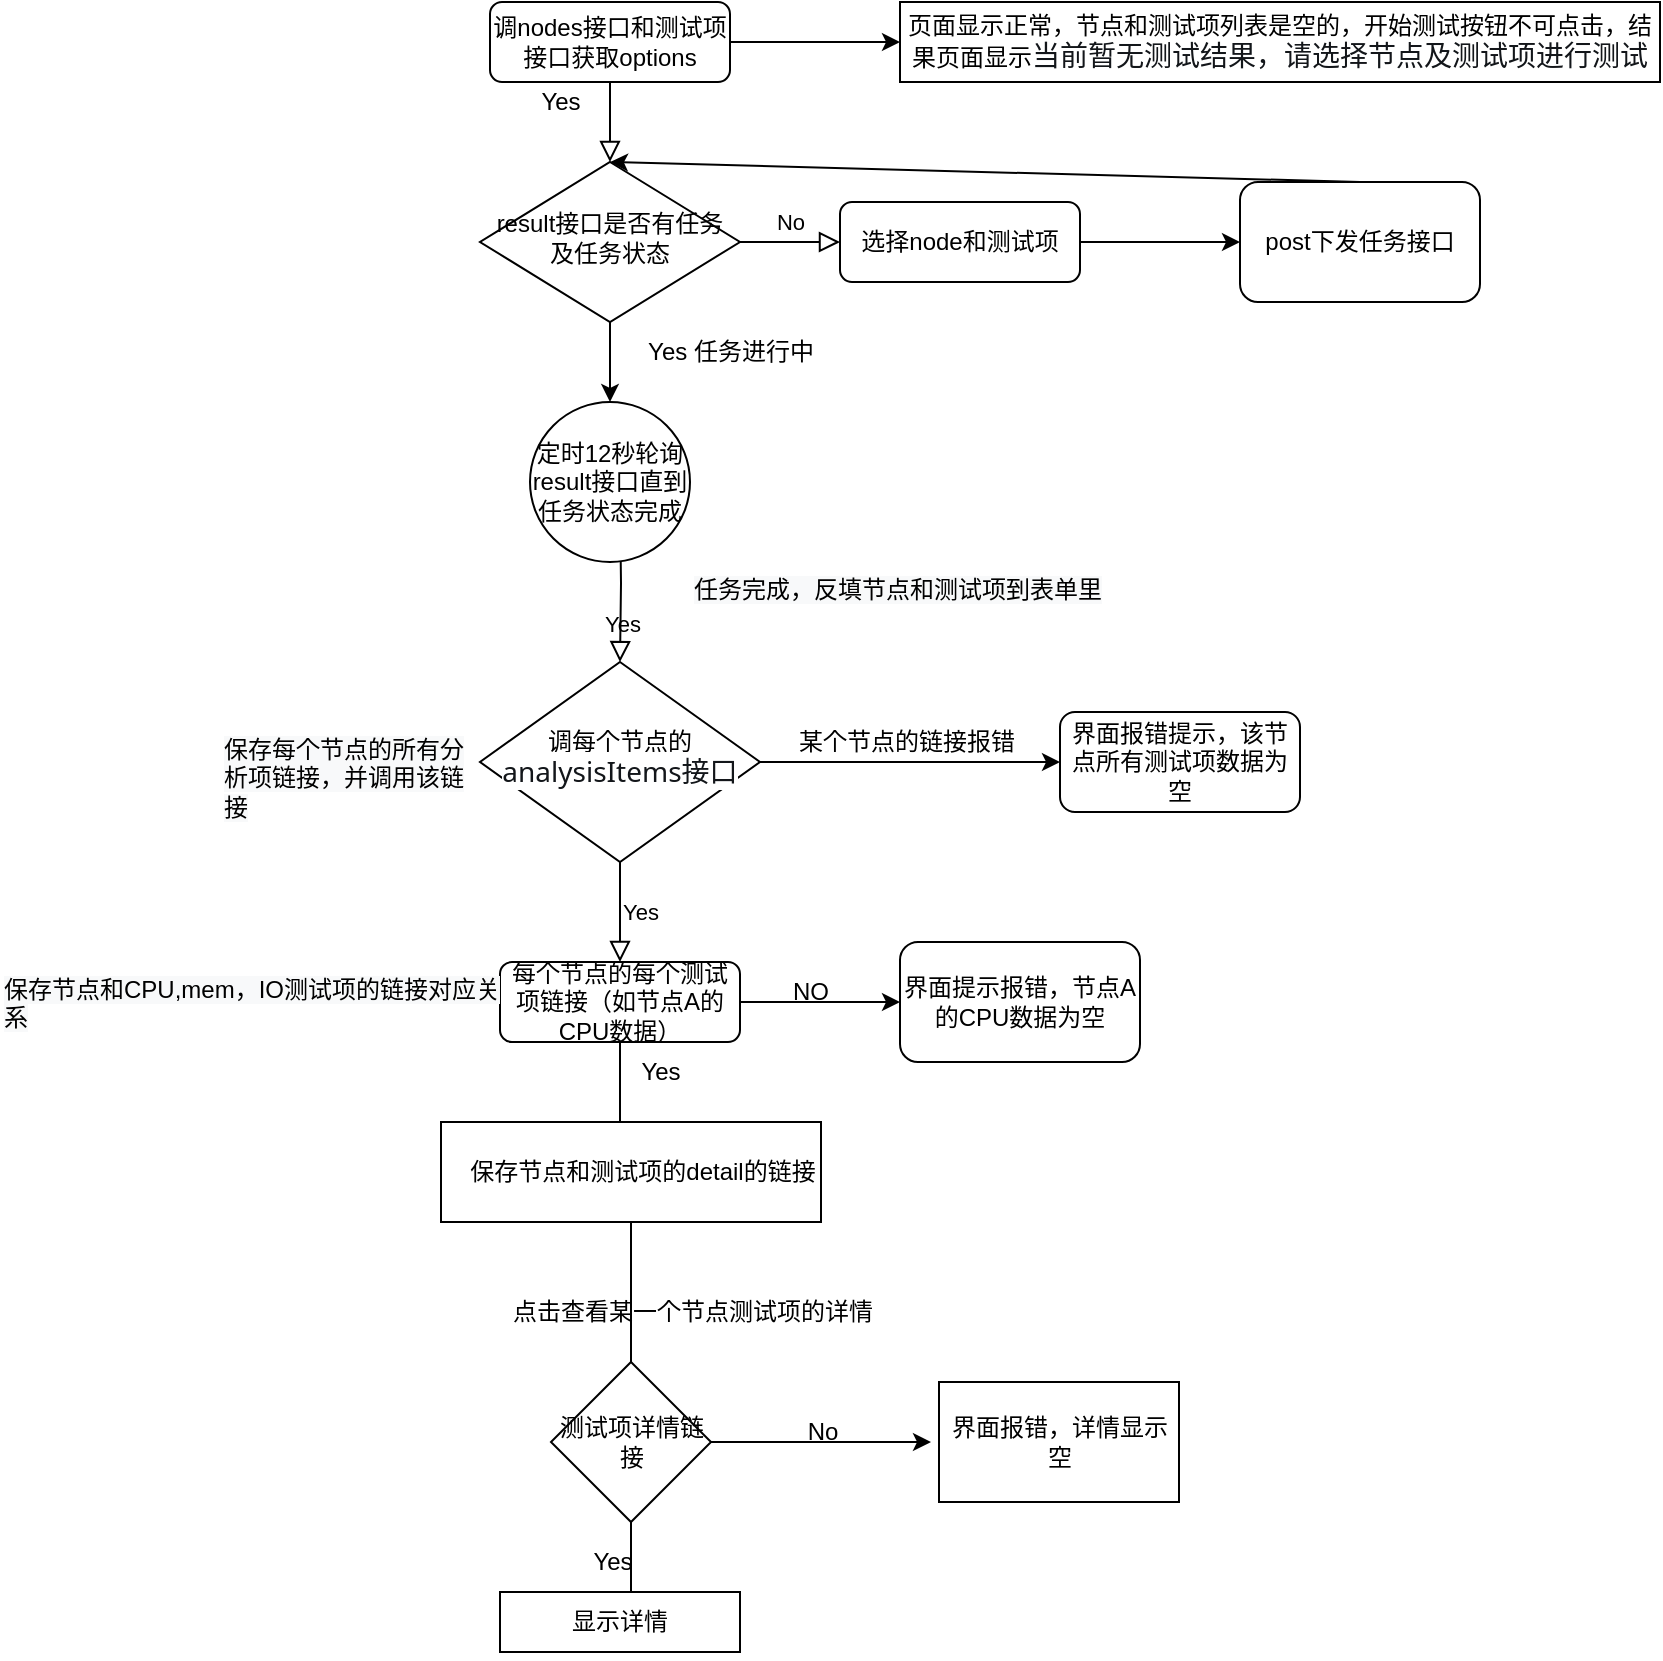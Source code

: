 <mxfile version="20.5.3" type="github">
  <diagram id="C5RBs43oDa-KdzZeNtuy" name="Page-1">
    <mxGraphModel dx="2249" dy="762" grid="1" gridSize="10" guides="1" tooltips="1" connect="1" arrows="1" fold="1" page="1" pageScale="1" pageWidth="827" pageHeight="1169" math="0" shadow="0">
      <root>
        <mxCell id="WIyWlLk6GJQsqaUBKTNV-0" />
        <mxCell id="WIyWlLk6GJQsqaUBKTNV-1" parent="WIyWlLk6GJQsqaUBKTNV-0" />
        <mxCell id="WIyWlLk6GJQsqaUBKTNV-2" value="" style="rounded=0;html=1;jettySize=auto;orthogonalLoop=1;fontSize=11;endArrow=block;endFill=0;endSize=8;strokeWidth=1;shadow=0;labelBackgroundColor=none;edgeStyle=orthogonalEdgeStyle;" parent="WIyWlLk6GJQsqaUBKTNV-1" source="WIyWlLk6GJQsqaUBKTNV-3" target="WIyWlLk6GJQsqaUBKTNV-6" edge="1">
          <mxGeometry relative="1" as="geometry" />
        </mxCell>
        <mxCell id="WIyWlLk6GJQsqaUBKTNV-3" value="调nodes接口和测试项接口获取options" style="rounded=1;whiteSpace=wrap;html=1;fontSize=12;glass=0;strokeWidth=1;shadow=0;" parent="WIyWlLk6GJQsqaUBKTNV-1" vertex="1">
          <mxGeometry x="195" y="160" width="120" height="40" as="geometry" />
        </mxCell>
        <mxCell id="WIyWlLk6GJQsqaUBKTNV-4" value="Yes" style="rounded=0;html=1;jettySize=auto;orthogonalLoop=1;fontSize=11;endArrow=block;endFill=0;endSize=8;strokeWidth=1;shadow=0;labelBackgroundColor=none;edgeStyle=orthogonalEdgeStyle;" parent="WIyWlLk6GJQsqaUBKTNV-1" target="WIyWlLk6GJQsqaUBKTNV-10" edge="1">
          <mxGeometry y="20" relative="1" as="geometry">
            <mxPoint as="offset" />
            <mxPoint x="260" y="410" as="sourcePoint" />
          </mxGeometry>
        </mxCell>
        <mxCell id="WIyWlLk6GJQsqaUBKTNV-5" value="No" style="edgeStyle=orthogonalEdgeStyle;rounded=0;html=1;jettySize=auto;orthogonalLoop=1;fontSize=11;endArrow=block;endFill=0;endSize=8;strokeWidth=1;shadow=0;labelBackgroundColor=none;" parent="WIyWlLk6GJQsqaUBKTNV-1" source="WIyWlLk6GJQsqaUBKTNV-6" target="WIyWlLk6GJQsqaUBKTNV-7" edge="1">
          <mxGeometry y="10" relative="1" as="geometry">
            <mxPoint as="offset" />
          </mxGeometry>
        </mxCell>
        <mxCell id="WIyWlLk6GJQsqaUBKTNV-6" value="result接口是否有任务及任务状态" style="rhombus;whiteSpace=wrap;html=1;shadow=0;fontFamily=Helvetica;fontSize=12;align=center;strokeWidth=1;spacing=6;spacingTop=-4;" parent="WIyWlLk6GJQsqaUBKTNV-1" vertex="1">
          <mxGeometry x="190" y="240" width="130" height="80" as="geometry" />
        </mxCell>
        <mxCell id="lIlTLKWl-Q5vNkwb2hTx-1" value="" style="edgeStyle=orthogonalEdgeStyle;rounded=0;orthogonalLoop=1;jettySize=auto;html=1;" edge="1" parent="WIyWlLk6GJQsqaUBKTNV-1" source="WIyWlLk6GJQsqaUBKTNV-7" target="lIlTLKWl-Q5vNkwb2hTx-0">
          <mxGeometry relative="1" as="geometry" />
        </mxCell>
        <mxCell id="WIyWlLk6GJQsqaUBKTNV-7" value="选择node和测试项" style="rounded=1;whiteSpace=wrap;html=1;fontSize=12;glass=0;strokeWidth=1;shadow=0;" parent="WIyWlLk6GJQsqaUBKTNV-1" vertex="1">
          <mxGeometry x="370" y="260" width="120" height="40" as="geometry" />
        </mxCell>
        <mxCell id="WIyWlLk6GJQsqaUBKTNV-9" value="Yes" style="edgeStyle=orthogonalEdgeStyle;rounded=0;html=1;jettySize=auto;orthogonalLoop=1;fontSize=11;endArrow=block;endFill=0;endSize=8;strokeWidth=1;shadow=0;labelBackgroundColor=none;entryX=0.5;entryY=0;entryDx=0;entryDy=0;exitX=0.5;exitY=1;exitDx=0;exitDy=0;" parent="WIyWlLk6GJQsqaUBKTNV-1" source="WIyWlLk6GJQsqaUBKTNV-10" target="WIyWlLk6GJQsqaUBKTNV-11" edge="1">
          <mxGeometry y="10" relative="1" as="geometry">
            <mxPoint as="offset" />
            <Array as="points" />
          </mxGeometry>
        </mxCell>
        <mxCell id="WIyWlLk6GJQsqaUBKTNV-10" value="调每个节点的&lt;span style=&quot;color: rgb(19, 22, 26); font-family: &amp;quot;Microsoft YaHei&amp;quot;, &amp;quot;Segoe UI&amp;quot;, Helvetica, Arial, sans-serif; font-size: 14px; text-align: left; background-color: rgb(255, 255, 255);&quot;&gt;analysisItems接口&lt;/span&gt;" style="rhombus;whiteSpace=wrap;html=1;shadow=0;fontFamily=Helvetica;fontSize=12;align=center;strokeWidth=1;spacing=6;spacingTop=-4;" parent="WIyWlLk6GJQsqaUBKTNV-1" vertex="1">
          <mxGeometry x="190" y="490" width="140" height="100" as="geometry" />
        </mxCell>
        <mxCell id="lIlTLKWl-Q5vNkwb2hTx-22" value="" style="edgeStyle=orthogonalEdgeStyle;rounded=0;orthogonalLoop=1;jettySize=auto;html=1;" edge="1" parent="WIyWlLk6GJQsqaUBKTNV-1" source="WIyWlLk6GJQsqaUBKTNV-11">
          <mxGeometry relative="1" as="geometry">
            <mxPoint x="260" y="740" as="targetPoint" />
          </mxGeometry>
        </mxCell>
        <mxCell id="lIlTLKWl-Q5vNkwb2hTx-24" value="" style="edgeStyle=orthogonalEdgeStyle;rounded=0;orthogonalLoop=1;jettySize=auto;html=1;" edge="1" parent="WIyWlLk6GJQsqaUBKTNV-1" source="WIyWlLk6GJQsqaUBKTNV-11" target="lIlTLKWl-Q5vNkwb2hTx-23">
          <mxGeometry relative="1" as="geometry" />
        </mxCell>
        <mxCell id="WIyWlLk6GJQsqaUBKTNV-11" value="每个节点的每个测试项链接（如节点A的CPU数据）" style="rounded=1;whiteSpace=wrap;html=1;fontSize=12;glass=0;strokeWidth=1;shadow=0;" parent="WIyWlLk6GJQsqaUBKTNV-1" vertex="1">
          <mxGeometry x="200" y="640" width="120" height="40" as="geometry" />
        </mxCell>
        <mxCell id="WIyWlLk6GJQsqaUBKTNV-12" value="界面报错提示，该节点所有测试项数据为空" style="rounded=1;whiteSpace=wrap;html=1;fontSize=12;glass=0;strokeWidth=1;shadow=0;" parent="WIyWlLk6GJQsqaUBKTNV-1" vertex="1">
          <mxGeometry x="480" y="515" width="120" height="50" as="geometry" />
        </mxCell>
        <mxCell id="lIlTLKWl-Q5vNkwb2hTx-0" value="post下发任务接口" style="whiteSpace=wrap;html=1;rounded=1;glass=0;strokeWidth=1;shadow=0;" vertex="1" parent="WIyWlLk6GJQsqaUBKTNV-1">
          <mxGeometry x="570" y="250" width="120" height="60" as="geometry" />
        </mxCell>
        <mxCell id="lIlTLKWl-Q5vNkwb2hTx-7" value="&lt;span style=&quot;color: rgb(0, 0, 0); font-family: Helvetica; font-size: 12px; font-style: normal; font-variant-ligatures: normal; font-variant-caps: normal; font-weight: 400; letter-spacing: normal; orphans: 2; text-align: center; text-indent: 0px; text-transform: none; widows: 2; word-spacing: 0px; -webkit-text-stroke-width: 0px; background-color: rgb(248, 249, 250); text-decoration-thickness: initial; text-decoration-style: initial; text-decoration-color: initial; float: none; display: inline !important;&quot;&gt;任务完成，反填节点和测试项到表单里&lt;/span&gt;" style="text;whiteSpace=wrap;html=1;" vertex="1" parent="WIyWlLk6GJQsqaUBKTNV-1">
          <mxGeometry x="295" y="440" width="215" height="30" as="geometry" />
        </mxCell>
        <mxCell id="lIlTLKWl-Q5vNkwb2hTx-8" value="" style="endArrow=classic;html=1;rounded=0;entryX=0.5;entryY=0;entryDx=0;entryDy=0;exitX=0.5;exitY=0;exitDx=0;exitDy=0;exitPerimeter=0;" edge="1" parent="WIyWlLk6GJQsqaUBKTNV-1" source="lIlTLKWl-Q5vNkwb2hTx-0" target="WIyWlLk6GJQsqaUBKTNV-6">
          <mxGeometry width="50" height="50" relative="1" as="geometry">
            <mxPoint x="630" y="240" as="sourcePoint" />
            <mxPoint x="490" y="300" as="targetPoint" />
          </mxGeometry>
        </mxCell>
        <mxCell id="lIlTLKWl-Q5vNkwb2hTx-9" value="定时12秒轮询result接口直到任务状态完成" style="ellipse;whiteSpace=wrap;html=1;aspect=fixed;" vertex="1" parent="WIyWlLk6GJQsqaUBKTNV-1">
          <mxGeometry x="215" y="360" width="80" height="80" as="geometry" />
        </mxCell>
        <mxCell id="lIlTLKWl-Q5vNkwb2hTx-11" value="" style="endArrow=classic;html=1;rounded=0;entryX=0.5;entryY=0;entryDx=0;entryDy=0;exitX=0.5;exitY=1;exitDx=0;exitDy=0;" edge="1" parent="WIyWlLk6GJQsqaUBKTNV-1" source="WIyWlLk6GJQsqaUBKTNV-6" target="lIlTLKWl-Q5vNkwb2hTx-9">
          <mxGeometry width="50" height="50" relative="1" as="geometry">
            <mxPoint x="250" y="310" as="sourcePoint" />
            <mxPoint x="180" y="270" as="targetPoint" />
          </mxGeometry>
        </mxCell>
        <mxCell id="lIlTLKWl-Q5vNkwb2hTx-12" value="Yes 任务进行中" style="text;html=1;align=center;verticalAlign=middle;resizable=0;points=[];autosize=1;strokeColor=none;fillColor=none;" vertex="1" parent="WIyWlLk6GJQsqaUBKTNV-1">
          <mxGeometry x="260" y="320" width="110" height="30" as="geometry" />
        </mxCell>
        <mxCell id="lIlTLKWl-Q5vNkwb2hTx-15" value="" style="endArrow=classic;html=1;rounded=0;exitX=1;exitY=0.5;exitDx=0;exitDy=0;entryX=0;entryY=0.5;entryDx=0;entryDy=0;" edge="1" parent="WIyWlLk6GJQsqaUBKTNV-1" source="WIyWlLk6GJQsqaUBKTNV-10" target="WIyWlLk6GJQsqaUBKTNV-12">
          <mxGeometry width="50" height="50" relative="1" as="geometry">
            <mxPoint x="370" y="535" as="sourcePoint" />
            <mxPoint x="485" y="445" as="targetPoint" />
          </mxGeometry>
        </mxCell>
        <mxCell id="lIlTLKWl-Q5vNkwb2hTx-16" value="某个节点的链接报错" style="text;html=1;align=center;verticalAlign=middle;resizable=0;points=[];autosize=1;strokeColor=none;fillColor=none;" vertex="1" parent="WIyWlLk6GJQsqaUBKTNV-1">
          <mxGeometry x="337.5" y="515" width="130" height="30" as="geometry" />
        </mxCell>
        <mxCell id="lIlTLKWl-Q5vNkwb2hTx-18" value="&lt;span style=&quot;color: rgb(0, 0, 0); font-family: Helvetica; font-size: 12px; font-style: normal; font-variant-ligatures: normal; font-variant-caps: normal; font-weight: 400; letter-spacing: normal; orphans: 2; text-align: center; text-indent: 0px; text-transform: none; widows: 2; word-spacing: 0px; -webkit-text-stroke-width: 0px; background-color: rgb(248, 249, 250); text-decoration-thickness: initial; text-decoration-style: initial; text-decoration-color: initial; float: none; display: inline !important;&quot;&gt;保存每个节点的所有分析项链接，并调用该链接&lt;/span&gt;" style="text;whiteSpace=wrap;html=1;" vertex="1" parent="WIyWlLk6GJQsqaUBKTNV-1">
          <mxGeometry x="60" y="520" width="130" height="40" as="geometry" />
        </mxCell>
        <mxCell id="lIlTLKWl-Q5vNkwb2hTx-20" value="&lt;span style=&quot;color: rgb(0, 0, 0); font-family: Helvetica; font-size: 12px; font-style: normal; font-variant-ligatures: normal; font-variant-caps: normal; font-weight: 400; letter-spacing: normal; orphans: 2; text-align: center; text-indent: 0px; text-transform: none; widows: 2; word-spacing: 0px; -webkit-text-stroke-width: 0px; background-color: rgb(248, 249, 250); text-decoration-thickness: initial; text-decoration-style: initial; text-decoration-color: initial; float: none; display: inline !important;&quot;&gt;保存节点和CPU,mem，IO测试项的链接对应关系&lt;/span&gt;" style="text;whiteSpace=wrap;html=1;" vertex="1" parent="WIyWlLk6GJQsqaUBKTNV-1">
          <mxGeometry x="-50" y="640" width="250" height="40" as="geometry" />
        </mxCell>
        <mxCell id="lIlTLKWl-Q5vNkwb2hTx-23" value="界面提示报错，节点A的CPU数据为空" style="rounded=1;whiteSpace=wrap;html=1;glass=0;strokeWidth=1;shadow=0;" vertex="1" parent="WIyWlLk6GJQsqaUBKTNV-1">
          <mxGeometry x="400" y="630" width="120" height="60" as="geometry" />
        </mxCell>
        <mxCell id="lIlTLKWl-Q5vNkwb2hTx-25" value="NO" style="text;html=1;align=center;verticalAlign=middle;resizable=0;points=[];autosize=1;strokeColor=none;fillColor=none;" vertex="1" parent="WIyWlLk6GJQsqaUBKTNV-1">
          <mxGeometry x="335" y="640" width="40" height="30" as="geometry" />
        </mxCell>
        <mxCell id="lIlTLKWl-Q5vNkwb2hTx-26" value="Yes" style="text;html=1;align=center;verticalAlign=middle;resizable=0;points=[];autosize=1;strokeColor=none;fillColor=none;" vertex="1" parent="WIyWlLk6GJQsqaUBKTNV-1">
          <mxGeometry x="260" y="680" width="40" height="30" as="geometry" />
        </mxCell>
        <mxCell id="lIlTLKWl-Q5vNkwb2hTx-31" value="" style="edgeStyle=orthogonalEdgeStyle;rounded=0;orthogonalLoop=1;jettySize=auto;html=1;" edge="1" parent="WIyWlLk6GJQsqaUBKTNV-1" source="lIlTLKWl-Q5vNkwb2hTx-28">
          <mxGeometry relative="1" as="geometry">
            <mxPoint x="265.5" y="860" as="targetPoint" />
          </mxGeometry>
        </mxCell>
        <mxCell id="lIlTLKWl-Q5vNkwb2hTx-28" value="" style="whiteSpace=wrap;html=1;" vertex="1" parent="WIyWlLk6GJQsqaUBKTNV-1">
          <mxGeometry x="170.5" y="720" width="190" height="50" as="geometry" />
        </mxCell>
        <mxCell id="lIlTLKWl-Q5vNkwb2hTx-29" value="保存节点和测试项的detail的链接" style="text;html=1;align=center;verticalAlign=middle;resizable=0;points=[];autosize=1;strokeColor=none;fillColor=none;" vertex="1" parent="WIyWlLk6GJQsqaUBKTNV-1">
          <mxGeometry x="170.5" y="730" width="200" height="30" as="geometry" />
        </mxCell>
        <mxCell id="lIlTLKWl-Q5vNkwb2hTx-32" value="测试项详情链接" style="rhombus;whiteSpace=wrap;html=1;" vertex="1" parent="WIyWlLk6GJQsqaUBKTNV-1">
          <mxGeometry x="225.5" y="840" width="80" height="80" as="geometry" />
        </mxCell>
        <mxCell id="lIlTLKWl-Q5vNkwb2hTx-33" value="点击查看某一个节点测试项的详情" style="text;html=1;align=center;verticalAlign=middle;resizable=0;points=[];autosize=1;strokeColor=none;fillColor=none;" vertex="1" parent="WIyWlLk6GJQsqaUBKTNV-1">
          <mxGeometry x="195.5" y="800" width="200" height="30" as="geometry" />
        </mxCell>
        <mxCell id="lIlTLKWl-Q5vNkwb2hTx-34" value="" style="endArrow=classic;html=1;rounded=0;exitX=1;exitY=0.5;exitDx=0;exitDy=0;" edge="1" parent="WIyWlLk6GJQsqaUBKTNV-1" source="lIlTLKWl-Q5vNkwb2hTx-32">
          <mxGeometry width="50" height="50" relative="1" as="geometry">
            <mxPoint x="395.5" y="730" as="sourcePoint" />
            <mxPoint x="415.5" y="880" as="targetPoint" />
            <Array as="points" />
          </mxGeometry>
        </mxCell>
        <mxCell id="lIlTLKWl-Q5vNkwb2hTx-35" value="" style="endArrow=classic;html=1;rounded=0;exitX=0.5;exitY=1;exitDx=0;exitDy=0;" edge="1" parent="WIyWlLk6GJQsqaUBKTNV-1" source="lIlTLKWl-Q5vNkwb2hTx-32">
          <mxGeometry width="50" height="50" relative="1" as="geometry">
            <mxPoint x="309.5" y="920" as="sourcePoint" />
            <mxPoint x="265.5" y="980" as="targetPoint" />
            <Array as="points" />
          </mxGeometry>
        </mxCell>
        <mxCell id="lIlTLKWl-Q5vNkwb2hTx-36" value="No" style="text;html=1;align=center;verticalAlign=middle;resizable=0;points=[];autosize=1;strokeColor=none;fillColor=none;" vertex="1" parent="WIyWlLk6GJQsqaUBKTNV-1">
          <mxGeometry x="340.5" y="860" width="40" height="30" as="geometry" />
        </mxCell>
        <mxCell id="lIlTLKWl-Q5vNkwb2hTx-37" value="Yes" style="text;html=1;align=center;verticalAlign=middle;resizable=0;points=[];autosize=1;strokeColor=none;fillColor=none;" vertex="1" parent="WIyWlLk6GJQsqaUBKTNV-1">
          <mxGeometry x="235.5" y="925" width="40" height="30" as="geometry" />
        </mxCell>
        <mxCell id="lIlTLKWl-Q5vNkwb2hTx-38" value="界面报错，详情显示空" style="rounded=0;whiteSpace=wrap;html=1;" vertex="1" parent="WIyWlLk6GJQsqaUBKTNV-1">
          <mxGeometry x="419.5" y="850" width="120" height="60" as="geometry" />
        </mxCell>
        <mxCell id="lIlTLKWl-Q5vNkwb2hTx-39" value="显示详情" style="rounded=0;whiteSpace=wrap;html=1;" vertex="1" parent="WIyWlLk6GJQsqaUBKTNV-1">
          <mxGeometry x="200" y="955" width="120" height="30" as="geometry" />
        </mxCell>
        <mxCell id="lIlTLKWl-Q5vNkwb2hTx-40" value="Yes" style="text;html=1;align=center;verticalAlign=middle;resizable=0;points=[];autosize=1;strokeColor=none;fillColor=none;" vertex="1" parent="WIyWlLk6GJQsqaUBKTNV-1">
          <mxGeometry x="210" y="195" width="40" height="30" as="geometry" />
        </mxCell>
        <mxCell id="lIlTLKWl-Q5vNkwb2hTx-41" value="" style="endArrow=classic;html=1;rounded=0;exitX=1;exitY=0.5;exitDx=0;exitDy=0;" edge="1" parent="WIyWlLk6GJQsqaUBKTNV-1" source="WIyWlLk6GJQsqaUBKTNV-3">
          <mxGeometry width="50" height="50" relative="1" as="geometry">
            <mxPoint x="390" y="320" as="sourcePoint" />
            <mxPoint x="400" y="180" as="targetPoint" />
          </mxGeometry>
        </mxCell>
        <mxCell id="lIlTLKWl-Q5vNkwb2hTx-42" value="页面显示正常，节点和测试项列表是空的，开始测试按钮不可点击，结果页面显示&lt;span style=&quot;color: rgb(19, 22, 26); font-family: &amp;quot;Microsoft YaHei&amp;quot;, &amp;quot;Segoe UI&amp;quot;, Helvetica, Arial, sans-serif; font-size: 14px; text-align: left;&quot;&gt;当前暂无测试结果，请选择节点及测试项进行测试&lt;/span&gt;" style="rounded=0;whiteSpace=wrap;html=1;" vertex="1" parent="WIyWlLk6GJQsqaUBKTNV-1">
          <mxGeometry x="400" y="160" width="380" height="40" as="geometry" />
        </mxCell>
      </root>
    </mxGraphModel>
  </diagram>
</mxfile>
